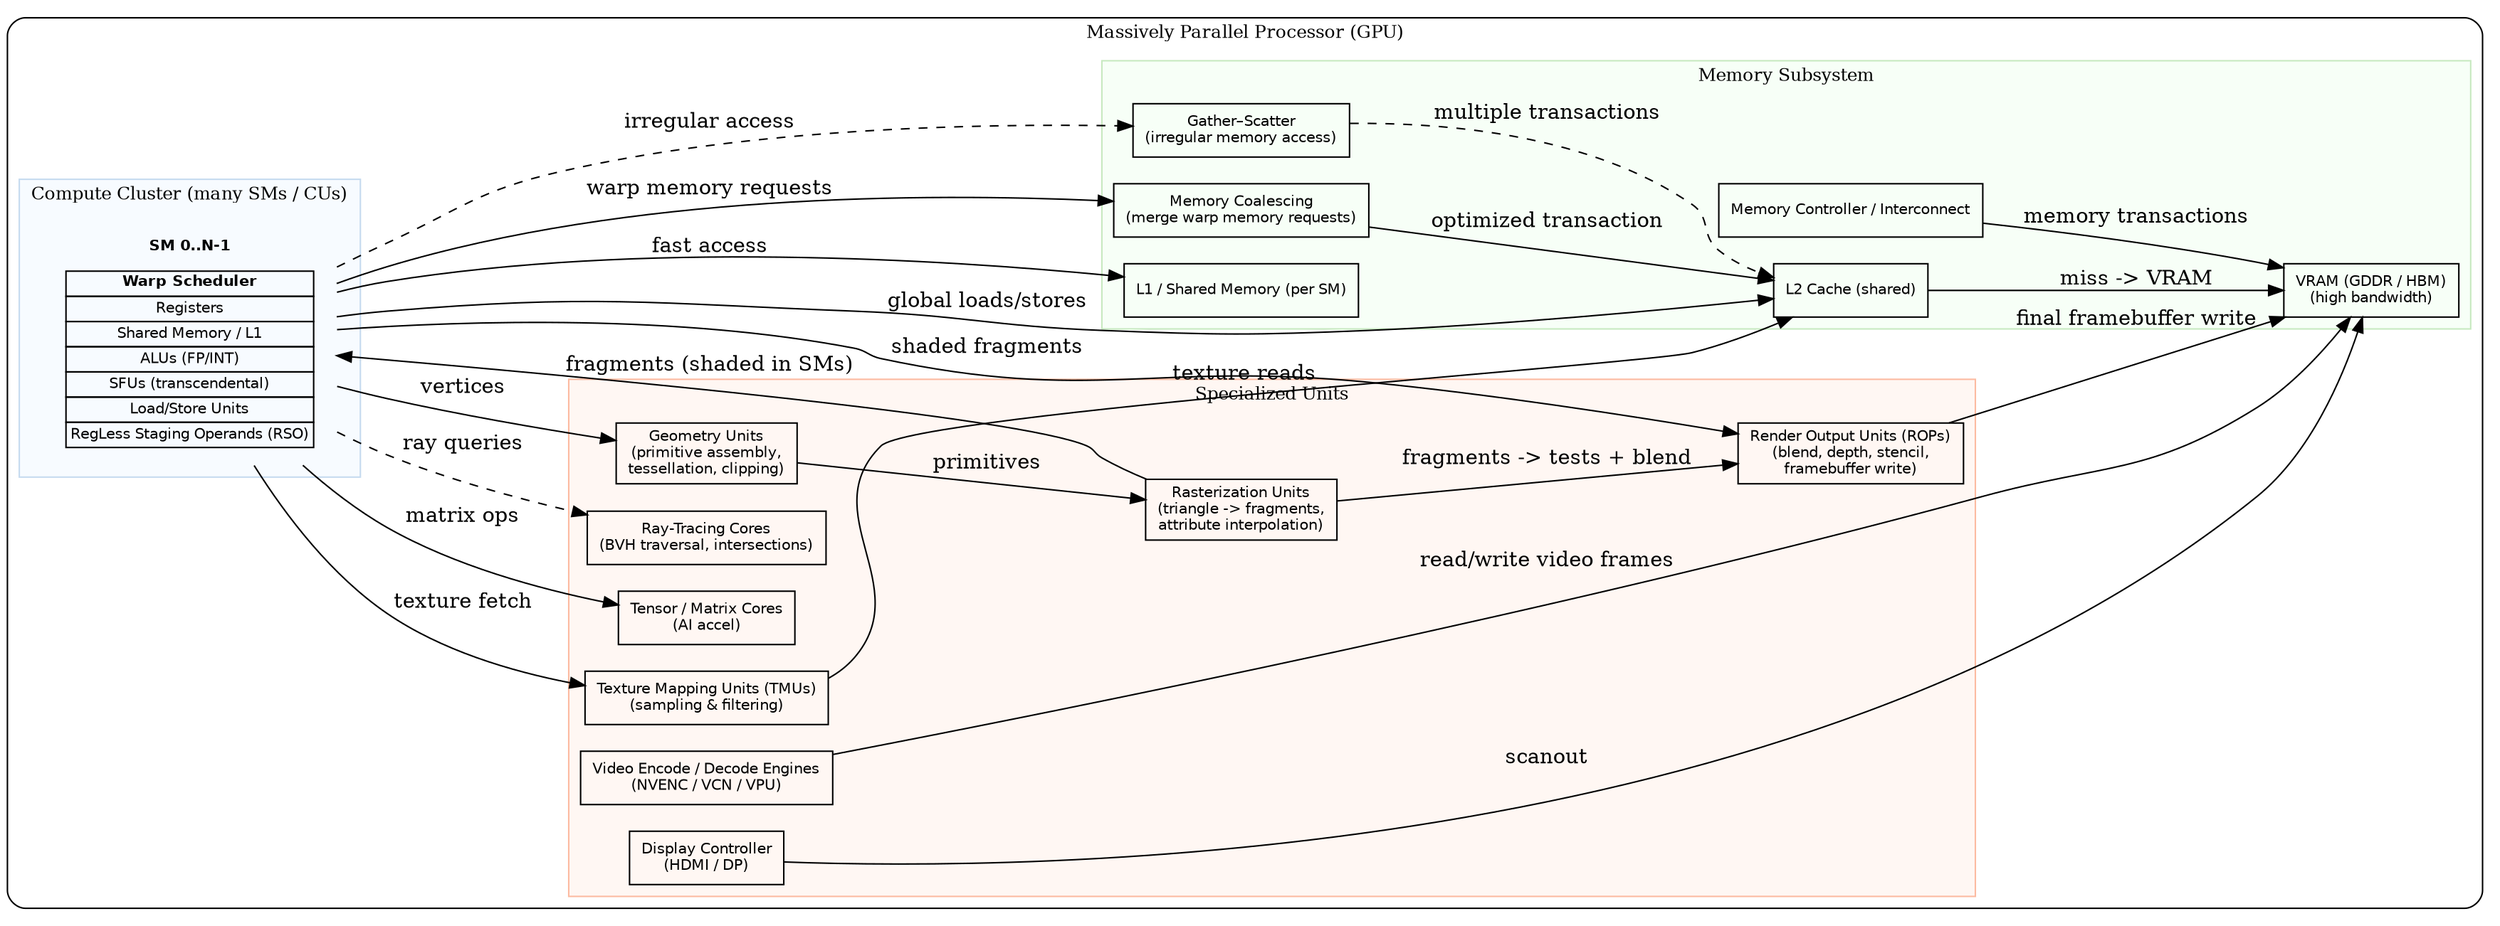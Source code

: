 digraph GPU {
  rankdir=LR;
  bgcolor="white";
  node [shape=box, fontname="Helvetica", fontsize=10];

  /* Top-level GPU container */
  subgraph cluster_gpu {
    label = "Massively Parallel Processor (GPU)";
    style = rounded;
    color = black;
    fontsize=12;

    /* Compute cluster: many SMs/CUs */
    subgraph cluster_compute {
      label = "Compute Cluster (many SMs / CUs)";
      style = filled;
      fillcolor = "#f7fbff";
      color = "#c6dbef";

      SMs [label=<
        <TABLE BORDER="0" CELLBORDER="0" CELLSPACING="6">
          <TR><TD><B>SM 0..N-1</B></TD></TR>
          <TR><TD>
            <TABLE BORDER="0" CELLBORDER="1" CELLSPACING="0">
              <TR><TD><FONT POINT-SIZE="10"><B>Warp Scheduler</B></FONT></TD></TR>
              <TR><TD><FONT POINT-SIZE="10">Registers</FONT></TD></TR>
              <TR><TD><FONT POINT-SIZE="10">Shared Memory / L1</FONT></TD></TR>
              <TR><TD><FONT POINT-SIZE="10">ALUs (FP/INT)</FONT></TD></TR>
              <TR><TD><FONT POINT-SIZE="10">SFUs (transcendental)</FONT></TD></TR>
              <TR><TD><FONT POINT-SIZE="10">Load/Store Units</FONT></TD></TR>
              <TR><TD><FONT POINT-SIZE="10">RegLess Staging Operands (RSO)</FONT></TD></TR>
            </TABLE>
          </TD></TR>
        </TABLE>
      >, shape=plaintext];
    }

    /* Specialized units */
    subgraph cluster_special {
      label = "Specialized Units";
      style = filled;
      fillcolor = "#fff7f3";
      color = "#fcbba1";

      Geo [label="Geometry Units\n(primitive assembly,\ntessellation, clipping)"];
      Raster [label="Rasterization Units\n(triangle -> fragments,\nattribute interpolation)"];
      TMU  [label="Texture Mapping Units (TMUs)\n(sampling & filtering)"];
      ROP  [label="Render Output Units (ROPs)\n(blend, depth, stencil,\nframebuffer write)"];
      Tensor [label="Tensor / Matrix Cores\n(AI accel)"];
      RT     [label="Ray-Tracing Cores\n(BVH traversal, intersections)"];
      Video  [label="Video Encode / Decode Engines\n(NVENC / VCN / VPU)"];
      Display [label="Display Controller\n(HDMI / DP)"];
    }

    /* Memory subsystem */
    subgraph cluster_mem {
      label = "Memory Subsystem";
      style = filled;
      fillcolor = "#f7fff7";
      color = "#c7e9c0";

      L1  [label="L1 / Shared Memory (per SM)"];
      L2  [label="L2 Cache (shared)"];
      VRAM[label="VRAM (GDDR / HBM)\n(high bandwidth)"];
      Interconnect [label="Memory Controller / Interconnect"];

      Coalescing [label="Memory Coalescing\n(merge warp memory requests)"];
      GatherScatter [label="Gather–Scatter\n(irregular memory access)"];
    }

    /* Connections between major blocks */
    SMs -> Geo [label=" vertices"];
    Geo -> Raster [label=" primitives"];
    Raster -> SMs [label=" fragments (shaded in SMs)"];

    SMs -> TMU [label=" texture fetch"];
    SMs -> Tensor [label=" matrix ops"];
    SMs -> RT [label=" ray queries", style=dashed];

    Raster -> ROP [label=" fragments -> tests + blend"];
    SMs -> ROP [label=" shaded fragments"];
    ROP  -> VRAM [label=" final framebuffer write"];

    /* Memory subsystem connections */
    SMs -> L1 [label=" fast access"];
    TMU  -> L2 [label=" texture reads"];
    SMs -> L2 [label=" global loads/stores"];
    L2   -> VRAM [label=" miss -> VRAM"];
    Interconnect -> VRAM [label=" memory transactions"];

    /* Memory behavior connections */
    SMs -> Coalescing [label=" warp memory requests"];
    Coalescing -> L2 [label=" optimized transaction"];
    SMs -> GatherScatter [label=" irregular access", style=dashed];
    GatherScatter -> L2 [label=" multiple transactions", style=dashed];

    /* Video/Display */
    Video -> VRAM [label=" read/write video frames"];
    Display -> VRAM [label=" scanout"];
  }
}
